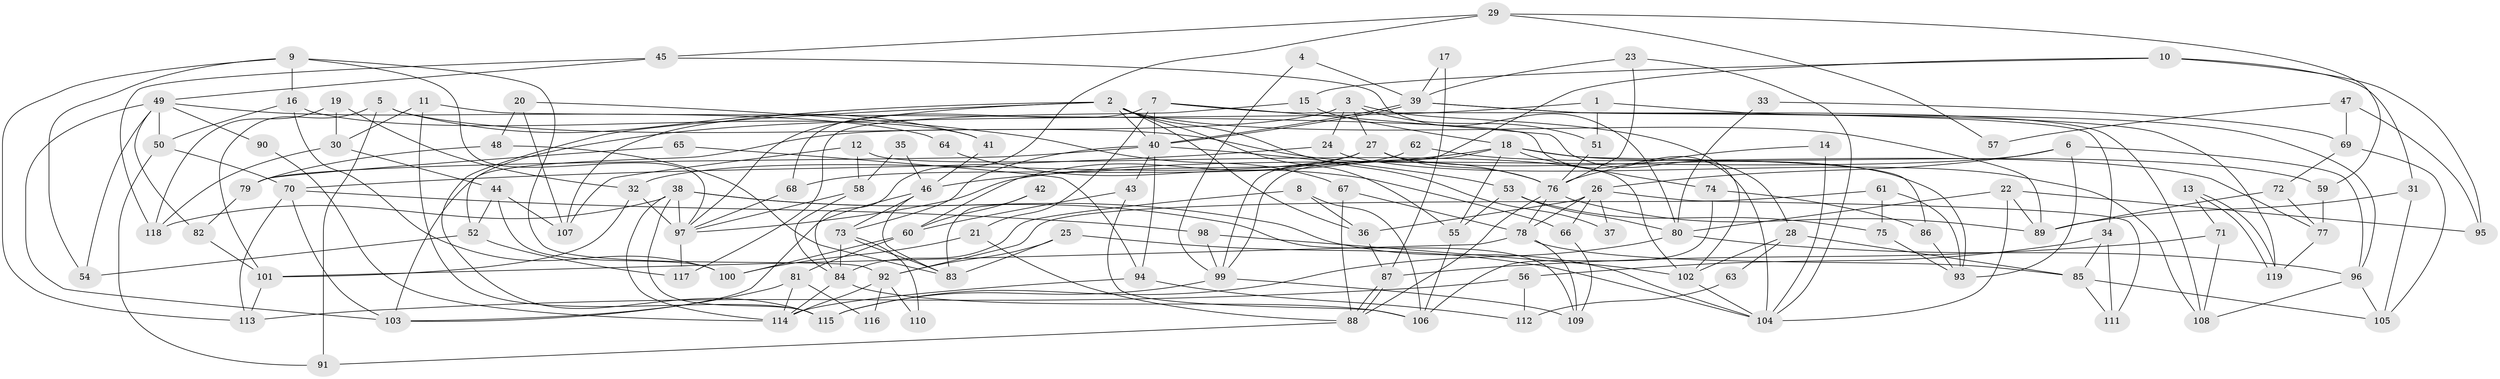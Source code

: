 // Generated by graph-tools (version 1.1) at 2025/11/02/27/25 16:11:22]
// undirected, 119 vertices, 238 edges
graph export_dot {
graph [start="1"]
  node [color=gray90,style=filled];
  1;
  2;
  3;
  4;
  5;
  6;
  7;
  8;
  9;
  10;
  11;
  12;
  13;
  14;
  15;
  16;
  17;
  18;
  19;
  20;
  21;
  22;
  23;
  24;
  25;
  26;
  27;
  28;
  29;
  30;
  31;
  32;
  33;
  34;
  35;
  36;
  37;
  38;
  39;
  40;
  41;
  42;
  43;
  44;
  45;
  46;
  47;
  48;
  49;
  50;
  51;
  52;
  53;
  54;
  55;
  56;
  57;
  58;
  59;
  60;
  61;
  62;
  63;
  64;
  65;
  66;
  67;
  68;
  69;
  70;
  71;
  72;
  73;
  74;
  75;
  76;
  77;
  78;
  79;
  80;
  81;
  82;
  83;
  84;
  85;
  86;
  87;
  88;
  89;
  90;
  91;
  92;
  93;
  94;
  95;
  96;
  97;
  98;
  99;
  100;
  101;
  102;
  103;
  104;
  105;
  106;
  107;
  108;
  109;
  110;
  111;
  112;
  113;
  114;
  115;
  116;
  117;
  118;
  119;
  1 -- 96;
  1 -- 51;
  1 -- 103;
  2 -- 115;
  2 -- 40;
  2 -- 36;
  2 -- 37;
  2 -- 55;
  2 -- 89;
  2 -- 97;
  2 -- 107;
  3 -- 102;
  3 -- 52;
  3 -- 24;
  3 -- 27;
  3 -- 51;
  4 -- 39;
  4 -- 99;
  5 -- 41;
  5 -- 91;
  5 -- 76;
  5 -- 101;
  6 -- 93;
  6 -- 97;
  6 -- 26;
  6 -- 96;
  7 -- 21;
  7 -- 40;
  7 -- 28;
  7 -- 34;
  7 -- 68;
  8 -- 106;
  8 -- 84;
  8 -- 36;
  9 -- 113;
  9 -- 97;
  9 -- 16;
  9 -- 54;
  9 -- 92;
  10 -- 31;
  10 -- 99;
  10 -- 15;
  10 -- 95;
  11 -- 30;
  11 -- 115;
  11 -- 104;
  12 -- 107;
  12 -- 58;
  12 -- 102;
  13 -- 71;
  13 -- 119;
  13 -- 119;
  14 -- 76;
  14 -- 104;
  15 -- 18;
  15 -- 117;
  16 -- 100;
  16 -- 41;
  16 -- 50;
  17 -- 39;
  17 -- 87;
  18 -- 74;
  18 -- 99;
  18 -- 46;
  18 -- 55;
  18 -- 59;
  18 -- 86;
  19 -- 32;
  19 -- 118;
  19 -- 30;
  20 -- 48;
  20 -- 67;
  20 -- 107;
  21 -- 100;
  21 -- 88;
  22 -- 104;
  22 -- 89;
  22 -- 80;
  22 -- 95;
  23 -- 104;
  23 -- 76;
  23 -- 39;
  24 -- 108;
  24 -- 70;
  25 -- 104;
  25 -- 83;
  25 -- 92;
  26 -- 36;
  26 -- 37;
  26 -- 66;
  26 -- 78;
  26 -- 111;
  27 -- 76;
  27 -- 32;
  27 -- 60;
  27 -- 93;
  28 -- 102;
  28 -- 63;
  28 -- 85;
  29 -- 45;
  29 -- 84;
  29 -- 57;
  29 -- 59;
  30 -- 118;
  30 -- 44;
  31 -- 105;
  31 -- 89;
  32 -- 101;
  32 -- 97;
  33 -- 69;
  33 -- 80;
  34 -- 85;
  34 -- 56;
  34 -- 111;
  35 -- 46;
  35 -- 58;
  36 -- 87;
  38 -- 97;
  38 -- 114;
  38 -- 104;
  38 -- 109;
  38 -- 115;
  38 -- 118;
  39 -- 40;
  39 -- 40;
  39 -- 108;
  39 -- 119;
  40 -- 53;
  40 -- 43;
  40 -- 73;
  40 -- 79;
  40 -- 94;
  41 -- 46;
  42 -- 83;
  42 -- 60;
  43 -- 106;
  43 -- 60;
  44 -- 107;
  44 -- 52;
  44 -- 100;
  45 -- 80;
  45 -- 49;
  45 -- 118;
  46 -- 103;
  46 -- 73;
  46 -- 83;
  47 -- 69;
  47 -- 95;
  47 -- 57;
  48 -- 79;
  48 -- 83;
  49 -- 54;
  49 -- 50;
  49 -- 64;
  49 -- 82;
  49 -- 90;
  49 -- 103;
  50 -- 70;
  50 -- 91;
  51 -- 76;
  52 -- 117;
  52 -- 54;
  53 -- 80;
  53 -- 55;
  53 -- 75;
  55 -- 106;
  56 -- 113;
  56 -- 112;
  58 -- 84;
  58 -- 97;
  59 -- 77;
  60 -- 81;
  60 -- 100;
  61 -- 93;
  61 -- 92;
  61 -- 75;
  62 -- 77;
  62 -- 68;
  63 -- 112;
  64 -- 66;
  65 -- 94;
  65 -- 79;
  66 -- 109;
  67 -- 88;
  67 -- 78;
  68 -- 97;
  69 -- 72;
  69 -- 105;
  70 -- 103;
  70 -- 98;
  70 -- 113;
  71 -- 108;
  71 -- 87;
  72 -- 89;
  72 -- 77;
  73 -- 83;
  73 -- 84;
  73 -- 110;
  74 -- 106;
  74 -- 86;
  75 -- 93;
  76 -- 78;
  76 -- 88;
  76 -- 89;
  77 -- 119;
  78 -- 85;
  78 -- 101;
  78 -- 109;
  79 -- 82;
  80 -- 115;
  80 -- 96;
  81 -- 103;
  81 -- 114;
  81 -- 116;
  82 -- 101;
  84 -- 114;
  84 -- 106;
  85 -- 111;
  85 -- 105;
  86 -- 93;
  87 -- 88;
  87 -- 88;
  88 -- 91;
  90 -- 114;
  92 -- 110;
  92 -- 114;
  92 -- 116;
  94 -- 114;
  94 -- 112;
  96 -- 105;
  96 -- 108;
  97 -- 117;
  98 -- 102;
  98 -- 99;
  99 -- 109;
  99 -- 115;
  101 -- 113;
  102 -- 104;
}
